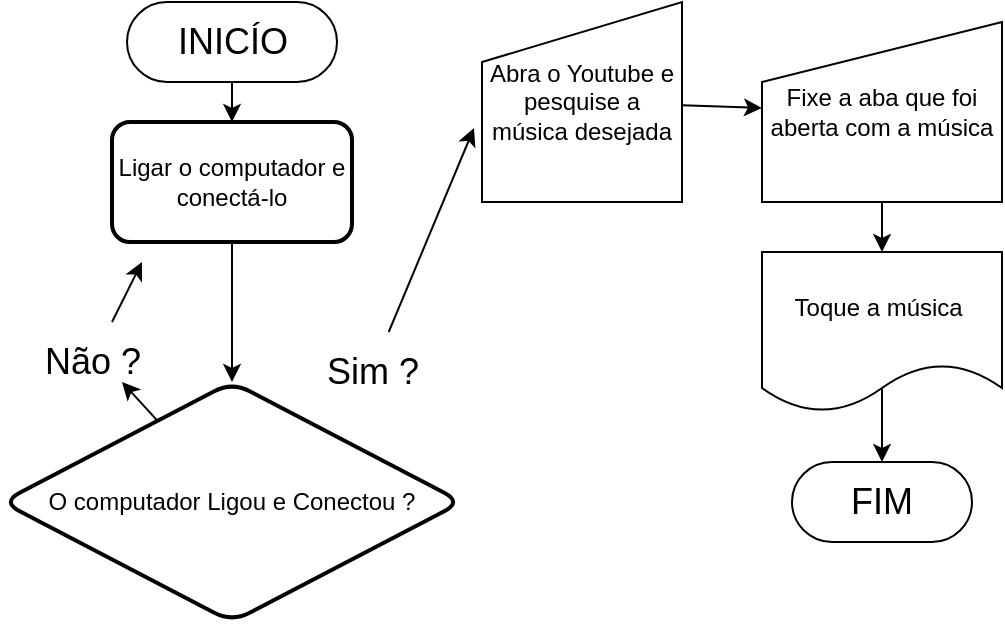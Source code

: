 <mxfile version="24.7.7">
  <diagram name="Página-1" id="yKne85FFrRngjloVv0hx">
    <mxGraphModel dx="1354" dy="1735" grid="1" gridSize="10" guides="1" tooltips="1" connect="1" arrows="1" fold="1" page="1" pageScale="1" pageWidth="827" pageHeight="1169" math="0" shadow="0">
      <root>
        <mxCell id="0" />
        <mxCell id="1" parent="0" />
        <mxCell id="9OQMAJNurRfe3A98mxgL-37" value="" style="edgeStyle=none;rounded=0;orthogonalLoop=1;jettySize=auto;html=1;" parent="1" target="9OQMAJNurRfe3A98mxgL-36" edge="1">
          <mxGeometry relative="1" as="geometry">
            <mxPoint x="125" y="-1120" as="sourcePoint" />
          </mxGeometry>
        </mxCell>
        <mxCell id="9OQMAJNurRfe3A98mxgL-39" value="" style="edgeStyle=none;rounded=0;orthogonalLoop=1;jettySize=auto;html=1;" parent="1" source="9OQMAJNurRfe3A98mxgL-36" target="9OQMAJNurRfe3A98mxgL-38" edge="1">
          <mxGeometry relative="1" as="geometry" />
        </mxCell>
        <mxCell id="9OQMAJNurRfe3A98mxgL-36" value="Ligar o computador e conectá-lo" style="rounded=1;whiteSpace=wrap;html=1;strokeWidth=2;" parent="1" vertex="1">
          <mxGeometry x="65" y="-1100" width="120" height="60" as="geometry" />
        </mxCell>
        <mxCell id="9OQMAJNurRfe3A98mxgL-40" style="edgeStyle=none;rounded=0;orthogonalLoop=1;jettySize=auto;html=1;" parent="1" source="9OQMAJNurRfe3A98mxgL-38" edge="1">
          <mxGeometry relative="1" as="geometry">
            <mxPoint x="70" y="-970" as="targetPoint" />
          </mxGeometry>
        </mxCell>
        <mxCell id="9OQMAJNurRfe3A98mxgL-38" value="O computador Ligou e Conectou ?" style="rhombus;whiteSpace=wrap;html=1;rounded=1;strokeWidth=2;" parent="1" vertex="1">
          <mxGeometry x="10" y="-970" width="230" height="120" as="geometry" />
        </mxCell>
        <mxCell id="9OQMAJNurRfe3A98mxgL-44" value="" style="edgeStyle=none;rounded=0;orthogonalLoop=1;jettySize=auto;html=1;" parent="1" source="9OQMAJNurRfe3A98mxgL-43" edge="1">
          <mxGeometry relative="1" as="geometry">
            <mxPoint x="80" y="-1030" as="targetPoint" />
          </mxGeometry>
        </mxCell>
        <mxCell id="9OQMAJNurRfe3A98mxgL-43" value="&lt;font style=&quot;font-size: 18px;&quot;&gt;Não ?&lt;/font&gt;" style="text;html=1;align=center;verticalAlign=middle;resizable=0;points=[];autosize=1;strokeColor=none;fillColor=none;" parent="1" vertex="1">
          <mxGeometry x="20" y="-1000" width="70" height="40" as="geometry" />
        </mxCell>
        <mxCell id="9OQMAJNurRfe3A98mxgL-48" value="" style="edgeStyle=none;rounded=0;orthogonalLoop=1;jettySize=auto;html=1;entryX=-0.04;entryY=0.63;entryDx=0;entryDy=0;entryPerimeter=0;" parent="1" source="9OQMAJNurRfe3A98mxgL-45" target="9OQMAJNurRfe3A98mxgL-47" edge="1">
          <mxGeometry relative="1" as="geometry" />
        </mxCell>
        <mxCell id="9OQMAJNurRfe3A98mxgL-45" value="&lt;font style=&quot;font-size: 18px;&quot;&gt;Sim ?&lt;/font&gt;" style="text;html=1;align=center;verticalAlign=middle;resizable=0;points=[];autosize=1;strokeColor=none;fillColor=none;" parent="1" vertex="1">
          <mxGeometry x="160" y="-995" width="70" height="40" as="geometry" />
        </mxCell>
        <mxCell id="9OQMAJNurRfe3A98mxgL-50" value="" style="edgeStyle=none;rounded=0;orthogonalLoop=1;jettySize=auto;html=1;" parent="1" source="9OQMAJNurRfe3A98mxgL-47" target="9OQMAJNurRfe3A98mxgL-49" edge="1">
          <mxGeometry relative="1" as="geometry" />
        </mxCell>
        <mxCell id="9OQMAJNurRfe3A98mxgL-47" value="&lt;div style=&quot;&quot;&gt;&lt;span style=&quot;background-color: initial;&quot;&gt;Abra o Youtube e pesquise a música desejada&lt;/span&gt;&lt;/div&gt;" style="shape=manualInput;whiteSpace=wrap;html=1;align=center;" parent="1" vertex="1">
          <mxGeometry x="250" y="-1160" width="100" height="100" as="geometry" />
        </mxCell>
        <mxCell id="DkZNIjz2IbwcT309f4Qh-4" value="" style="edgeStyle=orthogonalEdgeStyle;rounded=0;orthogonalLoop=1;jettySize=auto;html=1;" edge="1" parent="1" source="9OQMAJNurRfe3A98mxgL-49" target="DkZNIjz2IbwcT309f4Qh-3">
          <mxGeometry relative="1" as="geometry" />
        </mxCell>
        <mxCell id="9OQMAJNurRfe3A98mxgL-49" value="&lt;div style=&quot;&quot;&gt;&lt;span style=&quot;background-color: initial;&quot;&gt;Fixe a aba que foi aberta com a música&lt;/span&gt;&lt;/div&gt;" style="shape=manualInput;whiteSpace=wrap;html=1;align=center;" parent="1" vertex="1">
          <mxGeometry x="390" y="-1150" width="120" height="90" as="geometry" />
        </mxCell>
        <mxCell id="9OQMAJNurRfe3A98mxgL-52" style="edgeStyle=none;rounded=0;orthogonalLoop=1;jettySize=auto;html=1;exitX=1;exitY=1;exitDx=0;exitDy=0;" parent="1" source="9OQMAJNurRfe3A98mxgL-38" target="9OQMAJNurRfe3A98mxgL-38" edge="1">
          <mxGeometry relative="1" as="geometry" />
        </mxCell>
        <mxCell id="DkZNIjz2IbwcT309f4Qh-9" value="" style="edgeStyle=orthogonalEdgeStyle;rounded=0;orthogonalLoop=1;jettySize=auto;html=1;exitX=0.5;exitY=0.8;exitDx=0;exitDy=0;exitPerimeter=0;" edge="1" parent="1" source="DkZNIjz2IbwcT309f4Qh-3" target="DkZNIjz2IbwcT309f4Qh-5">
          <mxGeometry relative="1" as="geometry" />
        </mxCell>
        <mxCell id="DkZNIjz2IbwcT309f4Qh-3" value="Toque a música&amp;nbsp;" style="shape=document;whiteSpace=wrap;html=1;boundedLbl=1;" vertex="1" parent="1">
          <mxGeometry x="390" y="-1035" width="120" height="80" as="geometry" />
        </mxCell>
        <mxCell id="DkZNIjz2IbwcT309f4Qh-5" value="&lt;font style=&quot;font-size: 18px;&quot;&gt;FIM&lt;/font&gt;" style="html=1;dashed=0;whiteSpace=wrap;shape=mxgraph.dfd.start" vertex="1" parent="1">
          <mxGeometry x="405" y="-930" width="90" height="40" as="geometry" />
        </mxCell>
        <mxCell id="DkZNIjz2IbwcT309f4Qh-6" value="&lt;font style=&quot;font-size: 18px;&quot;&gt;INICÍO&lt;/font&gt;" style="html=1;dashed=0;whiteSpace=wrap;shape=mxgraph.dfd.start" vertex="1" parent="1">
          <mxGeometry x="72.5" y="-1160" width="105" height="40" as="geometry" />
        </mxCell>
      </root>
    </mxGraphModel>
  </diagram>
</mxfile>
